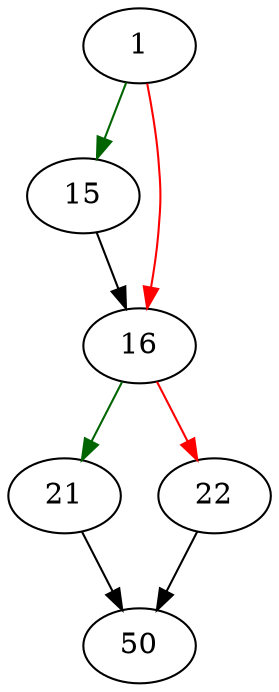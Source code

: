 strict digraph "sqlite3VdbeMemExpandBlob" {
	// Node definitions.
	1 [entry=true];
	15;
	16;
	21;
	22;
	50;

	// Edge definitions.
	1 -> 15 [
		color=darkgreen
		cond=true
	];
	1 -> 16 [
		color=red
		cond=false
	];
	15 -> 16;
	16 -> 21 [
		color=darkgreen
		cond=true
	];
	16 -> 22 [
		color=red
		cond=false
	];
	21 -> 50;
	22 -> 50;
}